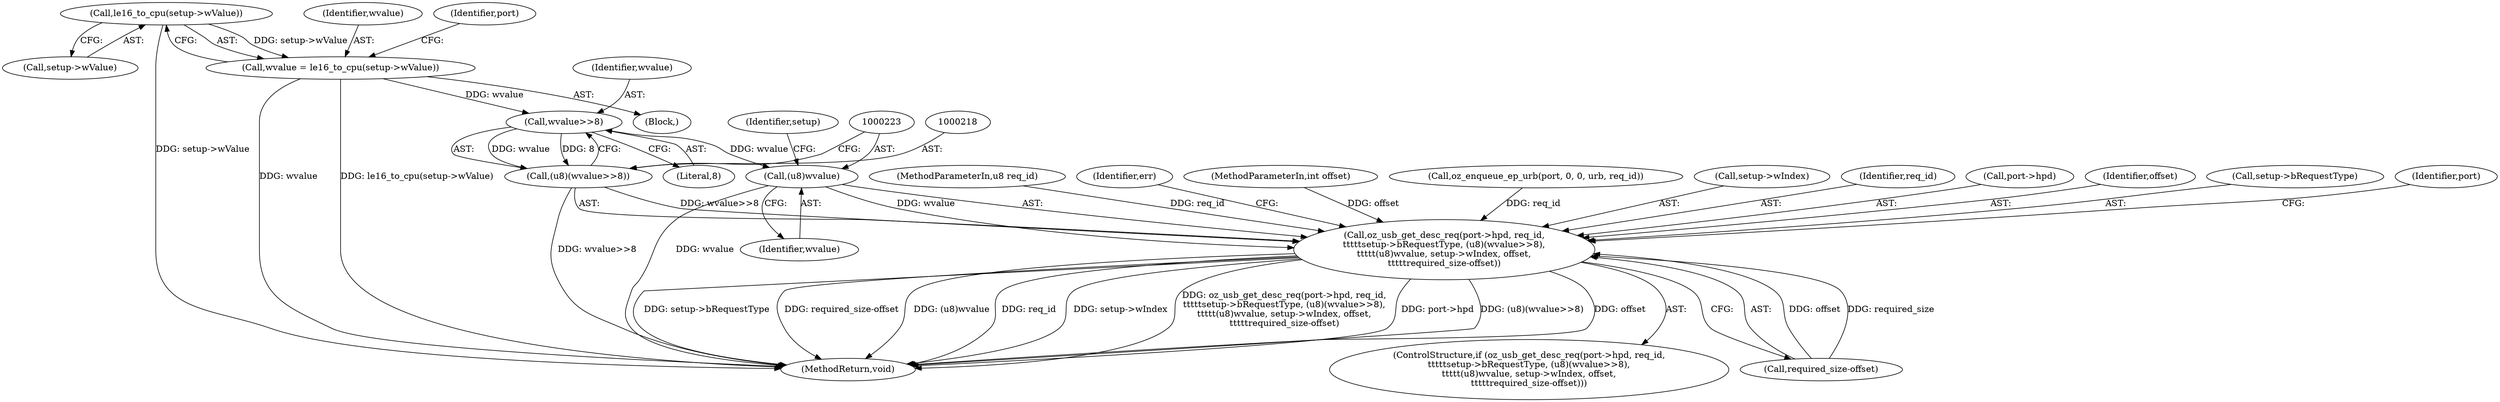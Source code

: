 digraph "0_linux_b1bb5b49373b61bf9d2c73a4d30058ba6f069e4c@pointer" {
"1000192" [label="(Call,le16_to_cpu(setup->wValue))"];
"1000190" [label="(Call,wvalue = le16_to_cpu(setup->wValue))"];
"1000219" [label="(Call,wvalue>>8)"];
"1000217" [label="(Call,(u8)(wvalue>>8))"];
"1000209" [label="(Call,oz_usb_get_desc_req(port->hpd, req_id,\n\t\t\t\t\tsetup->bRequestType, (u8)(wvalue>>8),\n\t\t\t\t\t(u8)wvalue, setup->wIndex, offset,\n\t\t\t\t\trequired_size-offset))"];
"1000222" [label="(Call,(u8)wvalue)"];
"1000226" [label="(Identifier,setup)"];
"1000220" [label="(Identifier,wvalue)"];
"1000102" [label="(MethodParameterIn,u8 req_id)"];
"1000219" [label="(Call,wvalue>>8)"];
"1000244" [label="(Identifier,err)"];
"1000106" [label="(MethodParameterIn,int offset)"];
"1000221" [label="(Literal,8)"];
"1000197" [label="(Call,oz_enqueue_ep_urb(port, 0, 0, urb, req_id))"];
"1000180" [label="(Block,)"];
"1000225" [label="(Call,setup->wIndex)"];
"1000213" [label="(Identifier,req_id)"];
"1000193" [label="(Call,setup->wValue)"];
"1000191" [label="(Identifier,wvalue)"];
"1000190" [label="(Call,wvalue = le16_to_cpu(setup->wValue))"];
"1000260" [label="(MethodReturn,void)"];
"1000208" [label="(ControlStructure,if (oz_usb_get_desc_req(port->hpd, req_id,\n\t\t\t\t\tsetup->bRequestType, (u8)(wvalue>>8),\n\t\t\t\t\t(u8)wvalue, setup->wIndex, offset,\n\t\t\t\t\trequired_size-offset)))"];
"1000224" [label="(Identifier,wvalue)"];
"1000198" [label="(Identifier,port)"];
"1000222" [label="(Call,(u8)wvalue)"];
"1000192" [label="(Call,le16_to_cpu(setup->wValue))"];
"1000217" [label="(Call,(u8)(wvalue>>8))"];
"1000210" [label="(Call,port->hpd)"];
"1000228" [label="(Identifier,offset)"];
"1000214" [label="(Call,setup->bRequestType)"];
"1000234" [label="(Identifier,port)"];
"1000209" [label="(Call,oz_usb_get_desc_req(port->hpd, req_id,\n\t\t\t\t\tsetup->bRequestType, (u8)(wvalue>>8),\n\t\t\t\t\t(u8)wvalue, setup->wIndex, offset,\n\t\t\t\t\trequired_size-offset))"];
"1000229" [label="(Call,required_size-offset)"];
"1000192" -> "1000190"  [label="AST: "];
"1000192" -> "1000193"  [label="CFG: "];
"1000193" -> "1000192"  [label="AST: "];
"1000190" -> "1000192"  [label="CFG: "];
"1000192" -> "1000260"  [label="DDG: setup->wValue"];
"1000192" -> "1000190"  [label="DDG: setup->wValue"];
"1000190" -> "1000180"  [label="AST: "];
"1000191" -> "1000190"  [label="AST: "];
"1000198" -> "1000190"  [label="CFG: "];
"1000190" -> "1000260"  [label="DDG: wvalue"];
"1000190" -> "1000260"  [label="DDG: le16_to_cpu(setup->wValue)"];
"1000190" -> "1000219"  [label="DDG: wvalue"];
"1000219" -> "1000217"  [label="AST: "];
"1000219" -> "1000221"  [label="CFG: "];
"1000220" -> "1000219"  [label="AST: "];
"1000221" -> "1000219"  [label="AST: "];
"1000217" -> "1000219"  [label="CFG: "];
"1000219" -> "1000217"  [label="DDG: wvalue"];
"1000219" -> "1000217"  [label="DDG: 8"];
"1000219" -> "1000222"  [label="DDG: wvalue"];
"1000217" -> "1000209"  [label="AST: "];
"1000218" -> "1000217"  [label="AST: "];
"1000223" -> "1000217"  [label="CFG: "];
"1000217" -> "1000260"  [label="DDG: wvalue>>8"];
"1000217" -> "1000209"  [label="DDG: wvalue>>8"];
"1000209" -> "1000208"  [label="AST: "];
"1000209" -> "1000229"  [label="CFG: "];
"1000210" -> "1000209"  [label="AST: "];
"1000213" -> "1000209"  [label="AST: "];
"1000214" -> "1000209"  [label="AST: "];
"1000222" -> "1000209"  [label="AST: "];
"1000225" -> "1000209"  [label="AST: "];
"1000228" -> "1000209"  [label="AST: "];
"1000229" -> "1000209"  [label="AST: "];
"1000234" -> "1000209"  [label="CFG: "];
"1000244" -> "1000209"  [label="CFG: "];
"1000209" -> "1000260"  [label="DDG: setup->wIndex"];
"1000209" -> "1000260"  [label="DDG: oz_usb_get_desc_req(port->hpd, req_id,\n\t\t\t\t\tsetup->bRequestType, (u8)(wvalue>>8),\n\t\t\t\t\t(u8)wvalue, setup->wIndex, offset,\n\t\t\t\t\trequired_size-offset)"];
"1000209" -> "1000260"  [label="DDG: port->hpd"];
"1000209" -> "1000260"  [label="DDG: (u8)(wvalue>>8)"];
"1000209" -> "1000260"  [label="DDG: offset"];
"1000209" -> "1000260"  [label="DDG: setup->bRequestType"];
"1000209" -> "1000260"  [label="DDG: required_size-offset"];
"1000209" -> "1000260"  [label="DDG: (u8)wvalue"];
"1000209" -> "1000260"  [label="DDG: req_id"];
"1000197" -> "1000209"  [label="DDG: req_id"];
"1000102" -> "1000209"  [label="DDG: req_id"];
"1000222" -> "1000209"  [label="DDG: wvalue"];
"1000229" -> "1000209"  [label="DDG: offset"];
"1000229" -> "1000209"  [label="DDG: required_size"];
"1000106" -> "1000209"  [label="DDG: offset"];
"1000222" -> "1000224"  [label="CFG: "];
"1000223" -> "1000222"  [label="AST: "];
"1000224" -> "1000222"  [label="AST: "];
"1000226" -> "1000222"  [label="CFG: "];
"1000222" -> "1000260"  [label="DDG: wvalue"];
}
